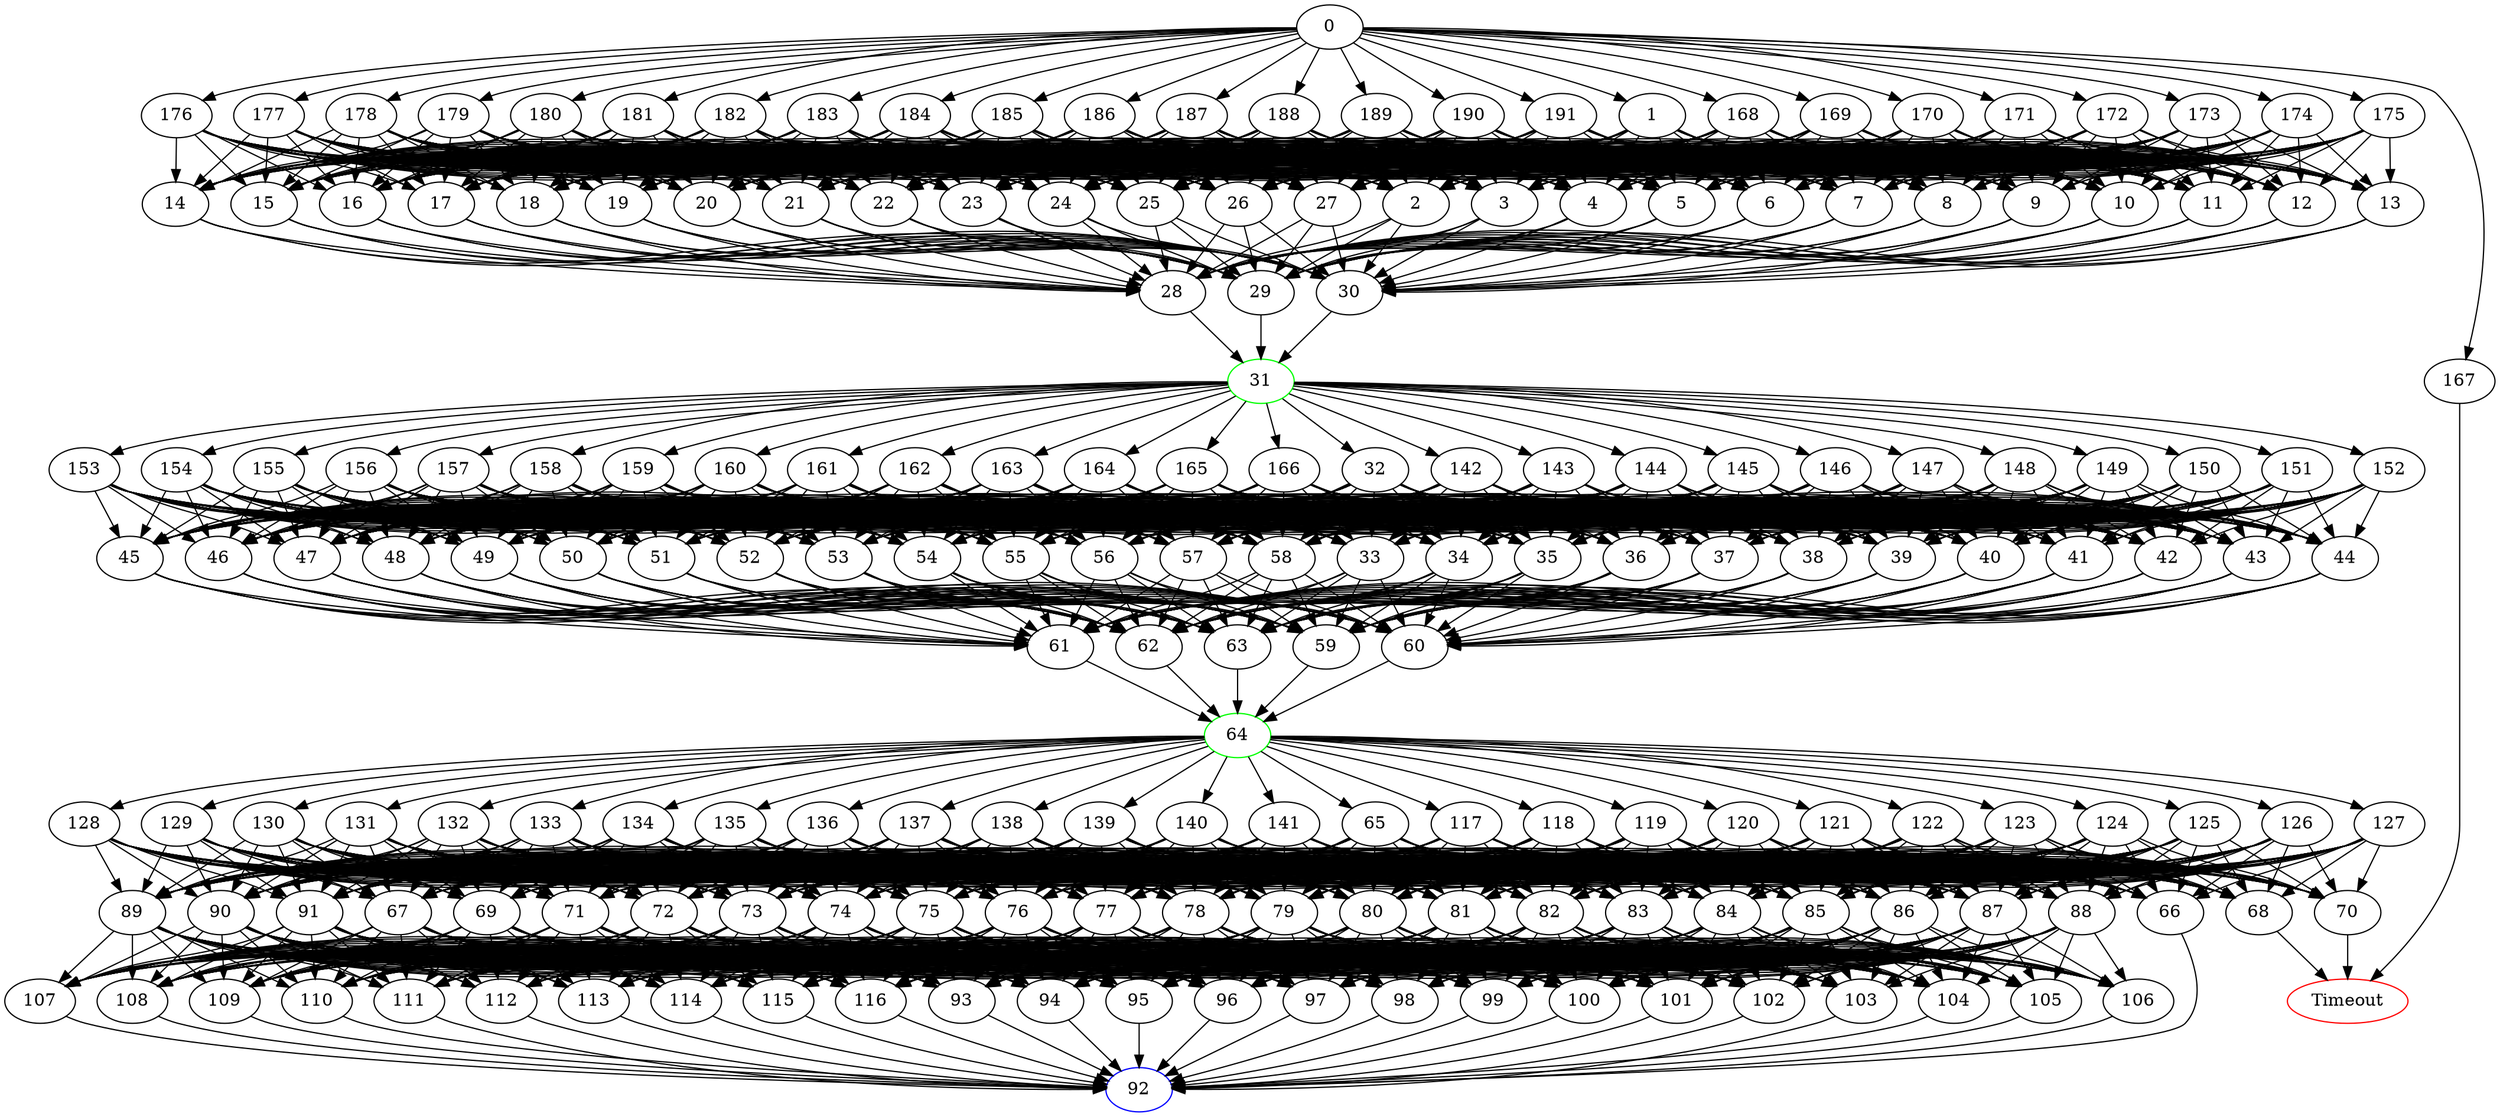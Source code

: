 digraph G {
	0 -> 1;
	0 -> 167;
	0 -> 168;
	0 -> 169;
	0 -> 170;
	0 -> 171;
	0 -> 172;
	0 -> 173;
	0 -> 174;
	0 -> 175;
	0 -> 176;
	0 -> 177;
	0 -> 178;
	0 -> 179;
	0 -> 180;
	0 -> 181;
	0 -> 182;
	0 -> 183;
	0 -> 184;
	0 -> 185;
	0 -> 186;
	0 -> 187;
	0 -> 188;
	0 -> 189;
	0 -> 190;
	0 -> 191;
	1 -> 2;
	1 -> 3;
	1 -> 4;
	1 -> 5;
	1 -> 6;
	1 -> 7;
	1 -> 8;
	1 -> 9;
	1 -> 10;
	1 -> 11;
	1 -> 12;
	1 -> 13;
	1 -> 14;
	1 -> 15;
	1 -> 16;
	1 -> 17;
	1 -> 18;
	1 -> 19;
	1 -> 20;
	1 -> 21;
	1 -> 22;
	1 -> 23;
	1 -> 24;
	1 -> 25;
	1 -> 26;
	1 -> 27;
	2 -> 28;
	2 -> 29;
	2 -> 30;
	3 -> 28;
	3 -> 29;
	3 -> 30;
	4 -> 28;
	4 -> 29;
	4 -> 30;
	5 -> 28;
	5 -> 29;
	5 -> 30;
	6 -> 28;
	6 -> 29;
	6 -> 30;
	7 -> 28;
	7 -> 29;
	7 -> 30;
	8 -> 28;
	8 -> 29;
	8 -> 30;
	9 -> 28;
	9 -> 29;
	9 -> 30;
	10 -> 28;
	10 -> 29;
	10 -> 30;
	11 -> 28;
	11 -> 29;
	11 -> 30;
	12 -> 28;
	12 -> 29;
	12 -> 30;
	13 -> 28;
	13 -> 29;
	13 -> 30;
	14 -> 28;
	14 -> 29;
	14 -> 30;
	15 -> 28;
	15 -> 29;
	15 -> 30;
	16 -> 28;
	16 -> 29;
	16 -> 30;
	17 -> 28;
	17 -> 29;
	17 -> 30;
	18 -> 28;
	18 -> 29;
	18 -> 30;
	19 -> 28;
	19 -> 29;
	19 -> 30;
	20 -> 28;
	20 -> 29;
	20 -> 30;
	21 -> 28;
	21 -> 29;
	21 -> 30;
	22 -> 28;
	22 -> 29;
	22 -> 30;
	23 -> 28;
	23 -> 29;
	23 -> 30;
	24 -> 28;
	24 -> 29;
	24 -> 30;
	25 -> 28;
	25 -> 29;
	25 -> 30;
	26 -> 28;
	26 -> 29;
	26 -> 30;
	27 -> 28;
	27 -> 29;
	27 -> 30;
	28 -> "31";
31 [color=green];
	29 -> "31";
31 [color=green];
	30 -> "31";
31 [color=green];
	31 -> 32;
	31 -> 142;
	31 -> 143;
	31 -> 144;
	31 -> 145;
	31 -> 146;
	31 -> 147;
	31 -> 148;
	31 -> 149;
	31 -> 150;
	31 -> 151;
	31 -> 152;
	31 -> 153;
	31 -> 154;
	31 -> 155;
	31 -> 156;
	31 -> 157;
	31 -> 158;
	31 -> 159;
	31 -> 160;
	31 -> 161;
	31 -> 162;
	31 -> 163;
	31 -> 164;
	31 -> 165;
	31 -> 166;
	32 -> 33;
	32 -> 34;
	32 -> 35;
	32 -> 36;
	32 -> 37;
	32 -> 38;
	32 -> 39;
	32 -> 40;
	32 -> 41;
	32 -> 42;
	32 -> 43;
	32 -> 44;
	32 -> 45;
	32 -> 46;
	32 -> 47;
	32 -> 48;
	32 -> 49;
	32 -> 50;
	32 -> 51;
	32 -> 52;
	32 -> 53;
	32 -> 54;
	32 -> 55;
	32 -> 56;
	32 -> 57;
	32 -> 58;
	33 -> 59;
	33 -> 60;
	33 -> 61;
	33 -> 62;
	33 -> 63;
	34 -> 59;
	34 -> 60;
	34 -> 61;
	34 -> 62;
	34 -> 63;
	35 -> 59;
	35 -> 60;
	35 -> 61;
	35 -> 62;
	35 -> 63;
	36 -> 59;
	36 -> 60;
	36 -> 61;
	36 -> 62;
	36 -> 63;
	37 -> 59;
	37 -> 60;
	37 -> 61;
	37 -> 62;
	37 -> 63;
	38 -> 59;
	38 -> 60;
	38 -> 61;
	38 -> 62;
	38 -> 63;
	39 -> 59;
	39 -> 60;
	39 -> 61;
	39 -> 62;
	39 -> 63;
	40 -> 59;
	40 -> 60;
	40 -> 61;
	40 -> 62;
	40 -> 63;
	41 -> 59;
	41 -> 60;
	41 -> 61;
	41 -> 62;
	41 -> 63;
	42 -> 59;
	42 -> 60;
	42 -> 61;
	42 -> 62;
	42 -> 63;
	43 -> 59;
	43 -> 60;
	43 -> 61;
	43 -> 62;
	43 -> 63;
	44 -> 59;
	44 -> 60;
	44 -> 61;
	44 -> 62;
	44 -> 63;
	45 -> 59;
	45 -> 60;
	45 -> 61;
	45 -> 62;
	45 -> 63;
	46 -> 59;
	46 -> 60;
	46 -> 61;
	46 -> 62;
	46 -> 63;
	47 -> 59;
	47 -> 60;
	47 -> 61;
	47 -> 62;
	47 -> 63;
	48 -> 59;
	48 -> 60;
	48 -> 61;
	48 -> 62;
	48 -> 63;
	49 -> 59;
	49 -> 60;
	49 -> 61;
	49 -> 62;
	49 -> 63;
	50 -> 59;
	50 -> 60;
	50 -> 61;
	50 -> 62;
	50 -> 63;
	51 -> 59;
	51 -> 60;
	51 -> 61;
	51 -> 62;
	51 -> 63;
	52 -> 59;
	52 -> 60;
	52 -> 61;
	52 -> 62;
	52 -> 63;
	53 -> 59;
	53 -> 60;
	53 -> 61;
	53 -> 62;
	53 -> 63;
	54 -> 59;
	54 -> 60;
	54 -> 61;
	54 -> 62;
	54 -> 63;
	55 -> 59;
	55 -> 60;
	55 -> 61;
	55 -> 62;
	55 -> 63;
	56 -> 59;
	56 -> 60;
	56 -> 61;
	56 -> 62;
	56 -> 63;
	57 -> 59;
	57 -> 60;
	57 -> 61;
	57 -> 62;
	57 -> 63;
	58 -> 59;
	58 -> 60;
	58 -> 61;
	58 -> 62;
	58 -> 63;
	59 -> "64";
64 [color=green];
	60 -> "64";
64 [color=green];
	61 -> "64";
64 [color=green];
	62 -> "64";
64 [color=green];
	63 -> "64";
64 [color=green];
	64 -> 65;
	64 -> 117;
	64 -> 118;
	64 -> 119;
	64 -> 120;
	64 -> 121;
	64 -> 122;
	64 -> 123;
	64 -> 124;
	64 -> 125;
	64 -> 126;
	64 -> 127;
	64 -> 128;
	64 -> 129;
	64 -> 130;
	64 -> 131;
	64 -> 132;
	64 -> 133;
	64 -> 134;
	64 -> 135;
	64 -> 136;
	64 -> 137;
	64 -> 138;
	64 -> 139;
	64 -> 140;
	64 -> 141;
	65 -> 66;
	65 -> 67;
	65 -> 68;
	65 -> 69;
	65 -> 70;
	65 -> 71;
	65 -> 72;
	65 -> 73;
	65 -> 74;
	65 -> 75;
	65 -> 76;
	65 -> 77;
	65 -> 78;
	65 -> 79;
	65 -> 80;
	65 -> 81;
	65 -> 82;
	65 -> 83;
	65 -> 84;
	65 -> 85;
	65 -> 86;
	65 -> 87;
	65 -> 88;
	65 -> 89;
	65 -> 90;
	65 -> 91;
	66 -> "92";
92 [color=blue];
	67 -> 93;
	67 -> 94;
	67 -> 95;
	67 -> 96;
	67 -> 97;
	67 -> 98;
	67 -> 99;
	67 -> 100;
	67 -> 101;
	67 -> 102;
	67 -> 103;
	67 -> 104;
	67 -> 105;
	67 -> 106;
	67 -> 107;
	67 -> 108;
	67 -> 109;
	67 -> 110;
	67 -> 111;
	67 -> 112;
	67 -> 113;
	67 -> 114;
	67 -> 115;
	67 -> 116;
	68 -> "Timeout";
Timeout [color=red];
	69 -> 93;
	69 -> 94;
	69 -> 95;
	69 -> 96;
	69 -> 97;
	69 -> 98;
	69 -> 99;
	69 -> 100;
	69 -> 101;
	69 -> 102;
	69 -> 103;
	69 -> 104;
	69 -> 105;
	69 -> 106;
	69 -> 107;
	69 -> 108;
	69 -> 109;
	69 -> 110;
	69 -> 111;
	69 -> 112;
	69 -> 113;
	69 -> 114;
	69 -> 115;
	69 -> 116;
	70 -> "Timeout";
Timeout [color=red];
	71 -> 93;
	71 -> 94;
	71 -> 95;
	71 -> 96;
	71 -> 97;
	71 -> 98;
	71 -> 99;
	71 -> 100;
	71 -> 101;
	71 -> 102;
	71 -> 103;
	71 -> 104;
	71 -> 105;
	71 -> 106;
	71 -> 107;
	71 -> 108;
	71 -> 109;
	71 -> 110;
	71 -> 111;
	71 -> 112;
	71 -> 113;
	71 -> 114;
	71 -> 115;
	71 -> 116;
	72 -> 93;
	72 -> 94;
	72 -> 95;
	72 -> 96;
	72 -> 97;
	72 -> 98;
	72 -> 99;
	72 -> 100;
	72 -> 101;
	72 -> 102;
	72 -> 103;
	72 -> 104;
	72 -> 105;
	72 -> 106;
	72 -> 107;
	72 -> 108;
	72 -> 109;
	72 -> 110;
	72 -> 111;
	72 -> 112;
	72 -> 113;
	72 -> 114;
	72 -> 115;
	72 -> 116;
	73 -> 93;
	73 -> 94;
	73 -> 95;
	73 -> 96;
	73 -> 97;
	73 -> 98;
	73 -> 99;
	73 -> 100;
	73 -> 101;
	73 -> 102;
	73 -> 103;
	73 -> 104;
	73 -> 105;
	73 -> 106;
	73 -> 107;
	73 -> 108;
	73 -> 109;
	73 -> 110;
	73 -> 111;
	73 -> 112;
	73 -> 113;
	73 -> 114;
	73 -> 115;
	73 -> 116;
	74 -> 93;
	74 -> 94;
	74 -> 95;
	74 -> 96;
	74 -> 97;
	74 -> 98;
	74 -> 99;
	74 -> 100;
	74 -> 101;
	74 -> 102;
	74 -> 103;
	74 -> 104;
	74 -> 105;
	74 -> 106;
	74 -> 107;
	74 -> 108;
	74 -> 109;
	74 -> 110;
	74 -> 111;
	74 -> 112;
	74 -> 113;
	74 -> 114;
	74 -> 115;
	74 -> 116;
	75 -> 93;
	75 -> 94;
	75 -> 95;
	75 -> 96;
	75 -> 97;
	75 -> 98;
	75 -> 99;
	75 -> 100;
	75 -> 101;
	75 -> 102;
	75 -> 103;
	75 -> 104;
	75 -> 105;
	75 -> 106;
	75 -> 107;
	75 -> 108;
	75 -> 109;
	75 -> 110;
	75 -> 111;
	75 -> 112;
	75 -> 113;
	75 -> 114;
	75 -> 115;
	75 -> 116;
	76 -> 93;
	76 -> 94;
	76 -> 95;
	76 -> 96;
	76 -> 97;
	76 -> 98;
	76 -> 99;
	76 -> 100;
	76 -> 101;
	76 -> 102;
	76 -> 103;
	76 -> 104;
	76 -> 105;
	76 -> 106;
	76 -> 107;
	76 -> 108;
	76 -> 109;
	76 -> 110;
	76 -> 111;
	76 -> 112;
	76 -> 113;
	76 -> 114;
	76 -> 115;
	76 -> 116;
	77 -> 93;
	77 -> 94;
	77 -> 95;
	77 -> 96;
	77 -> 97;
	77 -> 98;
	77 -> 99;
	77 -> 100;
	77 -> 101;
	77 -> 102;
	77 -> 103;
	77 -> 104;
	77 -> 105;
	77 -> 106;
	77 -> 107;
	77 -> 108;
	77 -> 109;
	77 -> 110;
	77 -> 111;
	77 -> 112;
	77 -> 113;
	77 -> 114;
	77 -> 115;
	77 -> 116;
	78 -> 93;
	78 -> 94;
	78 -> 95;
	78 -> 96;
	78 -> 97;
	78 -> 98;
	78 -> 99;
	78 -> 100;
	78 -> 101;
	78 -> 102;
	78 -> 103;
	78 -> 104;
	78 -> 105;
	78 -> 106;
	78 -> 107;
	78 -> 108;
	78 -> 109;
	78 -> 110;
	78 -> 111;
	78 -> 112;
	78 -> 113;
	78 -> 114;
	78 -> 115;
	78 -> 116;
	79 -> 93;
	79 -> 94;
	79 -> 95;
	79 -> 96;
	79 -> 97;
	79 -> 98;
	79 -> 99;
	79 -> 100;
	79 -> 101;
	79 -> 102;
	79 -> 103;
	79 -> 104;
	79 -> 105;
	79 -> 106;
	79 -> 107;
	79 -> 108;
	79 -> 109;
	79 -> 110;
	79 -> 111;
	79 -> 112;
	79 -> 113;
	79 -> 114;
	79 -> 115;
	79 -> 116;
	80 -> 93;
	80 -> 94;
	80 -> 95;
	80 -> 96;
	80 -> 97;
	80 -> 98;
	80 -> 99;
	80 -> 100;
	80 -> 101;
	80 -> 102;
	80 -> 103;
	80 -> 104;
	80 -> 105;
	80 -> 106;
	80 -> 107;
	80 -> 108;
	80 -> 109;
	80 -> 110;
	80 -> 111;
	80 -> 112;
	80 -> 113;
	80 -> 114;
	80 -> 115;
	80 -> 116;
	81 -> 93;
	81 -> 94;
	81 -> 95;
	81 -> 96;
	81 -> 97;
	81 -> 98;
	81 -> 99;
	81 -> 100;
	81 -> 101;
	81 -> 102;
	81 -> 103;
	81 -> 104;
	81 -> 105;
	81 -> 106;
	81 -> 107;
	81 -> 108;
	81 -> 109;
	81 -> 110;
	81 -> 111;
	81 -> 112;
	81 -> 113;
	81 -> 114;
	81 -> 115;
	81 -> 116;
	82 -> 93;
	82 -> 94;
	82 -> 95;
	82 -> 96;
	82 -> 97;
	82 -> 98;
	82 -> 99;
	82 -> 100;
	82 -> 101;
	82 -> 102;
	82 -> 103;
	82 -> 104;
	82 -> 105;
	82 -> 106;
	82 -> 107;
	82 -> 108;
	82 -> 109;
	82 -> 110;
	82 -> 111;
	82 -> 112;
	82 -> 113;
	82 -> 114;
	82 -> 115;
	82 -> 116;
	83 -> 93;
	83 -> 94;
	83 -> 95;
	83 -> 96;
	83 -> 97;
	83 -> 98;
	83 -> 99;
	83 -> 100;
	83 -> 101;
	83 -> 102;
	83 -> 103;
	83 -> 104;
	83 -> 105;
	83 -> 106;
	83 -> 107;
	83 -> 108;
	83 -> 109;
	83 -> 110;
	83 -> 111;
	83 -> 112;
	83 -> 113;
	83 -> 114;
	83 -> 115;
	83 -> 116;
	84 -> 93;
	84 -> 94;
	84 -> 95;
	84 -> 96;
	84 -> 97;
	84 -> 98;
	84 -> 99;
	84 -> 100;
	84 -> 101;
	84 -> 102;
	84 -> 103;
	84 -> 104;
	84 -> 105;
	84 -> 106;
	84 -> 107;
	84 -> 108;
	84 -> 109;
	84 -> 110;
	84 -> 111;
	84 -> 112;
	84 -> 113;
	84 -> 114;
	84 -> 115;
	84 -> 116;
	85 -> 93;
	85 -> 94;
	85 -> 95;
	85 -> 96;
	85 -> 97;
	85 -> 98;
	85 -> 99;
	85 -> 100;
	85 -> 101;
	85 -> 102;
	85 -> 103;
	85 -> 104;
	85 -> 105;
	85 -> 106;
	85 -> 107;
	85 -> 108;
	85 -> 109;
	85 -> 110;
	85 -> 111;
	85 -> 112;
	85 -> 113;
	85 -> 114;
	85 -> 115;
	85 -> 116;
	86 -> 93;
	86 -> 94;
	86 -> 95;
	86 -> 96;
	86 -> 97;
	86 -> 98;
	86 -> 99;
	86 -> 100;
	86 -> 101;
	86 -> 102;
	86 -> 103;
	86 -> 104;
	86 -> 105;
	86 -> 106;
	86 -> 107;
	86 -> 108;
	86 -> 109;
	86 -> 110;
	86 -> 111;
	86 -> 112;
	86 -> 113;
	86 -> 114;
	86 -> 115;
	86 -> 116;
	87 -> 93;
	87 -> 94;
	87 -> 95;
	87 -> 96;
	87 -> 97;
	87 -> 98;
	87 -> 99;
	87 -> 100;
	87 -> 101;
	87 -> 102;
	87 -> 103;
	87 -> 104;
	87 -> 105;
	87 -> 106;
	87 -> 107;
	87 -> 108;
	87 -> 109;
	87 -> 110;
	87 -> 111;
	87 -> 112;
	87 -> 113;
	87 -> 114;
	87 -> 115;
	87 -> 116;
	88 -> 93;
	88 -> 94;
	88 -> 95;
	88 -> 96;
	88 -> 97;
	88 -> 98;
	88 -> 99;
	88 -> 100;
	88 -> 101;
	88 -> 102;
	88 -> 103;
	88 -> 104;
	88 -> 105;
	88 -> 106;
	88 -> 107;
	88 -> 108;
	88 -> 109;
	88 -> 110;
	88 -> 111;
	88 -> 112;
	88 -> 113;
	88 -> 114;
	88 -> 115;
	88 -> 116;
	89 -> 93;
	89 -> 94;
	89 -> 95;
	89 -> 96;
	89 -> 97;
	89 -> 98;
	89 -> 99;
	89 -> 100;
	89 -> 101;
	89 -> 102;
	89 -> 103;
	89 -> 104;
	89 -> 105;
	89 -> 106;
	89 -> 107;
	89 -> 108;
	89 -> 109;
	89 -> 110;
	89 -> 111;
	89 -> 112;
	89 -> 113;
	89 -> 114;
	89 -> 115;
	89 -> 116;
	90 -> 93;
	90 -> 94;
	90 -> 95;
	90 -> 96;
	90 -> 97;
	90 -> 98;
	90 -> 99;
	90 -> 100;
	90 -> 101;
	90 -> 102;
	90 -> 103;
	90 -> 104;
	90 -> 105;
	90 -> 106;
	90 -> 107;
	90 -> 108;
	90 -> 109;
	90 -> 110;
	90 -> 111;
	90 -> 112;
	90 -> 113;
	90 -> 114;
	90 -> 115;
	90 -> 116;
	91 -> 93;
	91 -> 94;
	91 -> 95;
	91 -> 96;
	91 -> 97;
	91 -> 98;
	91 -> 99;
	91 -> 100;
	91 -> 101;
	91 -> 102;
	91 -> 103;
	91 -> 104;
	91 -> 105;
	91 -> 106;
	91 -> 107;
	91 -> 108;
	91 -> 109;
	91 -> 110;
	91 -> 111;
	91 -> 112;
	91 -> 113;
	91 -> 114;
	91 -> 115;
	91 -> 116;
	93 -> "92";
92 [color=blue];
	94 -> "92";
92 [color=blue];
	95 -> "92";
92 [color=blue];
	96 -> "92";
92 [color=blue];
	97 -> "92";
92 [color=blue];
	98 -> "92";
92 [color=blue];
	99 -> "92";
92 [color=blue];
	100 -> "92";
92 [color=blue];
	101 -> "92";
92 [color=blue];
	102 -> "92";
92 [color=blue];
	103 -> "92";
92 [color=blue];
	104 -> "92";
92 [color=blue];
	105 -> "92";
92 [color=blue];
	106 -> "92";
92 [color=blue];
	107 -> "92";
92 [color=blue];
	108 -> "92";
92 [color=blue];
	109 -> "92";
92 [color=blue];
	110 -> "92";
92 [color=blue];
	111 -> "92";
92 [color=blue];
	112 -> "92";
92 [color=blue];
	113 -> "92";
92 [color=blue];
	114 -> "92";
92 [color=blue];
	115 -> "92";
92 [color=blue];
	116 -> "92";
92 [color=blue];
	117 -> 66;
	117 -> 67;
	117 -> 68;
	117 -> 69;
	117 -> 70;
	117 -> 71;
	117 -> 72;
	117 -> 73;
	117 -> 74;
	117 -> 75;
	117 -> 76;
	117 -> 77;
	117 -> 78;
	117 -> 79;
	117 -> 80;
	117 -> 81;
	117 -> 82;
	117 -> 83;
	117 -> 84;
	117 -> 85;
	117 -> 86;
	117 -> 87;
	117 -> 88;
	117 -> 89;
	117 -> 90;
	117 -> 91;
	118 -> 66;
	118 -> 67;
	118 -> 68;
	118 -> 69;
	118 -> 70;
	118 -> 71;
	118 -> 72;
	118 -> 73;
	118 -> 74;
	118 -> 75;
	118 -> 76;
	118 -> 77;
	118 -> 78;
	118 -> 79;
	118 -> 80;
	118 -> 81;
	118 -> 82;
	118 -> 83;
	118 -> 84;
	118 -> 85;
	118 -> 86;
	118 -> 87;
	118 -> 88;
	118 -> 89;
	118 -> 90;
	118 -> 91;
	119 -> 66;
	119 -> 67;
	119 -> 68;
	119 -> 69;
	119 -> 70;
	119 -> 71;
	119 -> 72;
	119 -> 73;
	119 -> 74;
	119 -> 75;
	119 -> 76;
	119 -> 77;
	119 -> 78;
	119 -> 79;
	119 -> 80;
	119 -> 81;
	119 -> 82;
	119 -> 83;
	119 -> 84;
	119 -> 85;
	119 -> 86;
	119 -> 87;
	119 -> 88;
	119 -> 89;
	119 -> 90;
	119 -> 91;
	120 -> 66;
	120 -> 67;
	120 -> 68;
	120 -> 69;
	120 -> 70;
	120 -> 71;
	120 -> 72;
	120 -> 73;
	120 -> 74;
	120 -> 75;
	120 -> 76;
	120 -> 77;
	120 -> 78;
	120 -> 79;
	120 -> 80;
	120 -> 81;
	120 -> 82;
	120 -> 83;
	120 -> 84;
	120 -> 85;
	120 -> 86;
	120 -> 87;
	120 -> 88;
	120 -> 89;
	120 -> 90;
	120 -> 91;
	121 -> 66;
	121 -> 67;
	121 -> 68;
	121 -> 69;
	121 -> 70;
	121 -> 71;
	121 -> 72;
	121 -> 73;
	121 -> 74;
	121 -> 75;
	121 -> 76;
	121 -> 77;
	121 -> 78;
	121 -> 79;
	121 -> 80;
	121 -> 81;
	121 -> 82;
	121 -> 83;
	121 -> 84;
	121 -> 85;
	121 -> 86;
	121 -> 87;
	121 -> 88;
	121 -> 89;
	121 -> 90;
	121 -> 91;
	122 -> 66;
	122 -> 67;
	122 -> 68;
	122 -> 69;
	122 -> 70;
	122 -> 71;
	122 -> 72;
	122 -> 73;
	122 -> 74;
	122 -> 75;
	122 -> 76;
	122 -> 77;
	122 -> 78;
	122 -> 79;
	122 -> 80;
	122 -> 81;
	122 -> 82;
	122 -> 83;
	122 -> 84;
	122 -> 85;
	122 -> 86;
	122 -> 87;
	122 -> 88;
	122 -> 89;
	122 -> 90;
	122 -> 91;
	123 -> 66;
	123 -> 67;
	123 -> 68;
	123 -> 69;
	123 -> 70;
	123 -> 71;
	123 -> 72;
	123 -> 73;
	123 -> 74;
	123 -> 75;
	123 -> 76;
	123 -> 77;
	123 -> 78;
	123 -> 79;
	123 -> 80;
	123 -> 81;
	123 -> 82;
	123 -> 83;
	123 -> 84;
	123 -> 85;
	123 -> 86;
	123 -> 87;
	123 -> 88;
	123 -> 89;
	123 -> 90;
	123 -> 91;
	124 -> 66;
	124 -> 67;
	124 -> 68;
	124 -> 69;
	124 -> 70;
	124 -> 71;
	124 -> 72;
	124 -> 73;
	124 -> 74;
	124 -> 75;
	124 -> 76;
	124 -> 77;
	124 -> 78;
	124 -> 79;
	124 -> 80;
	124 -> 81;
	124 -> 82;
	124 -> 83;
	124 -> 84;
	124 -> 85;
	124 -> 86;
	124 -> 87;
	124 -> 88;
	124 -> 89;
	124 -> 90;
	124 -> 91;
	125 -> 66;
	125 -> 67;
	125 -> 68;
	125 -> 69;
	125 -> 70;
	125 -> 71;
	125 -> 72;
	125 -> 73;
	125 -> 74;
	125 -> 75;
	125 -> 76;
	125 -> 77;
	125 -> 78;
	125 -> 79;
	125 -> 80;
	125 -> 81;
	125 -> 82;
	125 -> 83;
	125 -> 84;
	125 -> 85;
	125 -> 86;
	125 -> 87;
	125 -> 88;
	125 -> 89;
	125 -> 90;
	125 -> 91;
	126 -> 66;
	126 -> 67;
	126 -> 68;
	126 -> 69;
	126 -> 70;
	126 -> 71;
	126 -> 72;
	126 -> 73;
	126 -> 74;
	126 -> 75;
	126 -> 76;
	126 -> 77;
	126 -> 78;
	126 -> 79;
	126 -> 80;
	126 -> 81;
	126 -> 82;
	126 -> 83;
	126 -> 84;
	126 -> 85;
	126 -> 86;
	126 -> 87;
	126 -> 88;
	126 -> 89;
	126 -> 90;
	126 -> 91;
	127 -> 66;
	127 -> 67;
	127 -> 68;
	127 -> 69;
	127 -> 70;
	127 -> 71;
	127 -> 72;
	127 -> 73;
	127 -> 74;
	127 -> 75;
	127 -> 76;
	127 -> 77;
	127 -> 78;
	127 -> 79;
	127 -> 80;
	127 -> 81;
	127 -> 82;
	127 -> 83;
	127 -> 84;
	127 -> 85;
	127 -> 86;
	127 -> 87;
	127 -> 88;
	127 -> 89;
	127 -> 90;
	127 -> 91;
	128 -> 66;
	128 -> 67;
	128 -> 68;
	128 -> 69;
	128 -> 70;
	128 -> 71;
	128 -> 72;
	128 -> 73;
	128 -> 74;
	128 -> 75;
	128 -> 76;
	128 -> 77;
	128 -> 78;
	128 -> 79;
	128 -> 80;
	128 -> 81;
	128 -> 82;
	128 -> 83;
	128 -> 84;
	128 -> 85;
	128 -> 86;
	128 -> 87;
	128 -> 88;
	128 -> 89;
	128 -> 90;
	128 -> 91;
	129 -> 66;
	129 -> 67;
	129 -> 68;
	129 -> 69;
	129 -> 70;
	129 -> 71;
	129 -> 72;
	129 -> 73;
	129 -> 74;
	129 -> 75;
	129 -> 76;
	129 -> 77;
	129 -> 78;
	129 -> 79;
	129 -> 80;
	129 -> 81;
	129 -> 82;
	129 -> 83;
	129 -> 84;
	129 -> 85;
	129 -> 86;
	129 -> 87;
	129 -> 88;
	129 -> 89;
	129 -> 90;
	129 -> 91;
	130 -> 66;
	130 -> 67;
	130 -> 68;
	130 -> 69;
	130 -> 70;
	130 -> 71;
	130 -> 72;
	130 -> 73;
	130 -> 74;
	130 -> 75;
	130 -> 76;
	130 -> 77;
	130 -> 78;
	130 -> 79;
	130 -> 80;
	130 -> 81;
	130 -> 82;
	130 -> 83;
	130 -> 84;
	130 -> 85;
	130 -> 86;
	130 -> 87;
	130 -> 88;
	130 -> 89;
	130 -> 90;
	130 -> 91;
	131 -> 66;
	131 -> 67;
	131 -> 68;
	131 -> 69;
	131 -> 70;
	131 -> 71;
	131 -> 72;
	131 -> 73;
	131 -> 74;
	131 -> 75;
	131 -> 76;
	131 -> 77;
	131 -> 78;
	131 -> 79;
	131 -> 80;
	131 -> 81;
	131 -> 82;
	131 -> 83;
	131 -> 84;
	131 -> 85;
	131 -> 86;
	131 -> 87;
	131 -> 88;
	131 -> 89;
	131 -> 90;
	131 -> 91;
	132 -> 66;
	132 -> 67;
	132 -> 68;
	132 -> 69;
	132 -> 70;
	132 -> 71;
	132 -> 72;
	132 -> 73;
	132 -> 74;
	132 -> 75;
	132 -> 76;
	132 -> 77;
	132 -> 78;
	132 -> 79;
	132 -> 80;
	132 -> 81;
	132 -> 82;
	132 -> 83;
	132 -> 84;
	132 -> 85;
	132 -> 86;
	132 -> 87;
	132 -> 88;
	132 -> 89;
	132 -> 90;
	132 -> 91;
	133 -> 66;
	133 -> 67;
	133 -> 68;
	133 -> 69;
	133 -> 70;
	133 -> 71;
	133 -> 72;
	133 -> 73;
	133 -> 74;
	133 -> 75;
	133 -> 76;
	133 -> 77;
	133 -> 78;
	133 -> 79;
	133 -> 80;
	133 -> 81;
	133 -> 82;
	133 -> 83;
	133 -> 84;
	133 -> 85;
	133 -> 86;
	133 -> 87;
	133 -> 88;
	133 -> 89;
	133 -> 90;
	133 -> 91;
	134 -> 66;
	134 -> 67;
	134 -> 68;
	134 -> 69;
	134 -> 70;
	134 -> 71;
	134 -> 72;
	134 -> 73;
	134 -> 74;
	134 -> 75;
	134 -> 76;
	134 -> 77;
	134 -> 78;
	134 -> 79;
	134 -> 80;
	134 -> 81;
	134 -> 82;
	134 -> 83;
	134 -> 84;
	134 -> 85;
	134 -> 86;
	134 -> 87;
	134 -> 88;
	134 -> 89;
	134 -> 90;
	134 -> 91;
	135 -> 66;
	135 -> 67;
	135 -> 68;
	135 -> 69;
	135 -> 70;
	135 -> 71;
	135 -> 72;
	135 -> 73;
	135 -> 74;
	135 -> 75;
	135 -> 76;
	135 -> 77;
	135 -> 78;
	135 -> 79;
	135 -> 80;
	135 -> 81;
	135 -> 82;
	135 -> 83;
	135 -> 84;
	135 -> 85;
	135 -> 86;
	135 -> 87;
	135 -> 88;
	135 -> 89;
	135 -> 90;
	135 -> 91;
	136 -> 66;
	136 -> 67;
	136 -> 68;
	136 -> 69;
	136 -> 70;
	136 -> 71;
	136 -> 72;
	136 -> 73;
	136 -> 74;
	136 -> 75;
	136 -> 76;
	136 -> 77;
	136 -> 78;
	136 -> 79;
	136 -> 80;
	136 -> 81;
	136 -> 82;
	136 -> 83;
	136 -> 84;
	136 -> 85;
	136 -> 86;
	136 -> 87;
	136 -> 88;
	136 -> 89;
	136 -> 90;
	136 -> 91;
	137 -> 66;
	137 -> 67;
	137 -> 68;
	137 -> 69;
	137 -> 70;
	137 -> 71;
	137 -> 72;
	137 -> 73;
	137 -> 74;
	137 -> 75;
	137 -> 76;
	137 -> 77;
	137 -> 78;
	137 -> 79;
	137 -> 80;
	137 -> 81;
	137 -> 82;
	137 -> 83;
	137 -> 84;
	137 -> 85;
	137 -> 86;
	137 -> 87;
	137 -> 88;
	137 -> 89;
	137 -> 90;
	137 -> 91;
	138 -> 66;
	138 -> 67;
	138 -> 68;
	138 -> 69;
	138 -> 70;
	138 -> 71;
	138 -> 72;
	138 -> 73;
	138 -> 74;
	138 -> 75;
	138 -> 76;
	138 -> 77;
	138 -> 78;
	138 -> 79;
	138 -> 80;
	138 -> 81;
	138 -> 82;
	138 -> 83;
	138 -> 84;
	138 -> 85;
	138 -> 86;
	138 -> 87;
	138 -> 88;
	138 -> 89;
	138 -> 90;
	138 -> 91;
	139 -> 66;
	139 -> 67;
	139 -> 68;
	139 -> 69;
	139 -> 70;
	139 -> 71;
	139 -> 72;
	139 -> 73;
	139 -> 74;
	139 -> 75;
	139 -> 76;
	139 -> 77;
	139 -> 78;
	139 -> 79;
	139 -> 80;
	139 -> 81;
	139 -> 82;
	139 -> 83;
	139 -> 84;
	139 -> 85;
	139 -> 86;
	139 -> 87;
	139 -> 88;
	139 -> 89;
	139 -> 90;
	139 -> 91;
	140 -> 66;
	140 -> 67;
	140 -> 68;
	140 -> 69;
	140 -> 70;
	140 -> 71;
	140 -> 72;
	140 -> 73;
	140 -> 74;
	140 -> 75;
	140 -> 76;
	140 -> 77;
	140 -> 78;
	140 -> 79;
	140 -> 80;
	140 -> 81;
	140 -> 82;
	140 -> 83;
	140 -> 84;
	140 -> 85;
	140 -> 86;
	140 -> 87;
	140 -> 88;
	140 -> 89;
	140 -> 90;
	140 -> 91;
	141 -> 66;
	141 -> 67;
	141 -> 68;
	141 -> 69;
	141 -> 70;
	141 -> 71;
	141 -> 72;
	141 -> 73;
	141 -> 74;
	141 -> 75;
	141 -> 76;
	141 -> 77;
	141 -> 78;
	141 -> 79;
	141 -> 80;
	141 -> 81;
	141 -> 82;
	141 -> 83;
	141 -> 84;
	141 -> 85;
	141 -> 86;
	141 -> 87;
	141 -> 88;
	141 -> 89;
	141 -> 90;
	141 -> 91;
	142 -> 33;
	142 -> 34;
	142 -> 35;
	142 -> 36;
	142 -> 37;
	142 -> 38;
	142 -> 39;
	142 -> 40;
	142 -> 41;
	142 -> 42;
	142 -> 43;
	142 -> 44;
	142 -> 45;
	142 -> 46;
	142 -> 47;
	142 -> 48;
	142 -> 49;
	142 -> 50;
	142 -> 51;
	142 -> 52;
	142 -> 53;
	142 -> 54;
	142 -> 55;
	142 -> 56;
	142 -> 57;
	142 -> 58;
	143 -> 33;
	143 -> 34;
	143 -> 35;
	143 -> 36;
	143 -> 37;
	143 -> 38;
	143 -> 39;
	143 -> 40;
	143 -> 41;
	143 -> 42;
	143 -> 43;
	143 -> 44;
	143 -> 45;
	143 -> 46;
	143 -> 47;
	143 -> 48;
	143 -> 49;
	143 -> 50;
	143 -> 51;
	143 -> 52;
	143 -> 53;
	143 -> 54;
	143 -> 55;
	143 -> 56;
	143 -> 57;
	143 -> 58;
	144 -> 33;
	144 -> 34;
	144 -> 35;
	144 -> 36;
	144 -> 37;
	144 -> 38;
	144 -> 39;
	144 -> 40;
	144 -> 41;
	144 -> 42;
	144 -> 43;
	144 -> 44;
	144 -> 45;
	144 -> 46;
	144 -> 47;
	144 -> 48;
	144 -> 49;
	144 -> 50;
	144 -> 51;
	144 -> 52;
	144 -> 53;
	144 -> 54;
	144 -> 55;
	144 -> 56;
	144 -> 57;
	144 -> 58;
	145 -> 33;
	145 -> 34;
	145 -> 35;
	145 -> 36;
	145 -> 37;
	145 -> 38;
	145 -> 39;
	145 -> 40;
	145 -> 41;
	145 -> 42;
	145 -> 43;
	145 -> 44;
	145 -> 45;
	145 -> 46;
	145 -> 47;
	145 -> 48;
	145 -> 49;
	145 -> 50;
	145 -> 51;
	145 -> 52;
	145 -> 53;
	145 -> 54;
	145 -> 55;
	145 -> 56;
	145 -> 57;
	145 -> 58;
	146 -> 33;
	146 -> 34;
	146 -> 35;
	146 -> 36;
	146 -> 37;
	146 -> 38;
	146 -> 39;
	146 -> 40;
	146 -> 41;
	146 -> 42;
	146 -> 43;
	146 -> 44;
	146 -> 45;
	146 -> 46;
	146 -> 47;
	146 -> 48;
	146 -> 49;
	146 -> 50;
	146 -> 51;
	146 -> 52;
	146 -> 53;
	146 -> 54;
	146 -> 55;
	146 -> 56;
	146 -> 57;
	146 -> 58;
	147 -> 33;
	147 -> 34;
	147 -> 35;
	147 -> 36;
	147 -> 37;
	147 -> 38;
	147 -> 39;
	147 -> 40;
	147 -> 41;
	147 -> 42;
	147 -> 43;
	147 -> 44;
	147 -> 45;
	147 -> 46;
	147 -> 47;
	147 -> 48;
	147 -> 49;
	147 -> 50;
	147 -> 51;
	147 -> 52;
	147 -> 53;
	147 -> 54;
	147 -> 55;
	147 -> 56;
	147 -> 57;
	147 -> 58;
	148 -> 33;
	148 -> 34;
	148 -> 35;
	148 -> 36;
	148 -> 37;
	148 -> 38;
	148 -> 39;
	148 -> 40;
	148 -> 41;
	148 -> 42;
	148 -> 43;
	148 -> 44;
	148 -> 45;
	148 -> 46;
	148 -> 47;
	148 -> 48;
	148 -> 49;
	148 -> 50;
	148 -> 51;
	148 -> 52;
	148 -> 53;
	148 -> 54;
	148 -> 55;
	148 -> 56;
	148 -> 57;
	148 -> 58;
	149 -> 33;
	149 -> 34;
	149 -> 35;
	149 -> 36;
	149 -> 37;
	149 -> 38;
	149 -> 39;
	149 -> 40;
	149 -> 41;
	149 -> 42;
	149 -> 43;
	149 -> 44;
	149 -> 45;
	149 -> 46;
	149 -> 47;
	149 -> 48;
	149 -> 49;
	149 -> 50;
	149 -> 51;
	149 -> 52;
	149 -> 53;
	149 -> 54;
	149 -> 55;
	149 -> 56;
	149 -> 57;
	149 -> 58;
	150 -> 33;
	150 -> 34;
	150 -> 35;
	150 -> 36;
	150 -> 37;
	150 -> 38;
	150 -> 39;
	150 -> 40;
	150 -> 41;
	150 -> 42;
	150 -> 43;
	150 -> 44;
	150 -> 45;
	150 -> 46;
	150 -> 47;
	150 -> 48;
	150 -> 49;
	150 -> 50;
	150 -> 51;
	150 -> 52;
	150 -> 53;
	150 -> 54;
	150 -> 55;
	150 -> 56;
	150 -> 57;
	150 -> 58;
	151 -> 33;
	151 -> 34;
	151 -> 35;
	151 -> 36;
	151 -> 37;
	151 -> 38;
	151 -> 39;
	151 -> 40;
	151 -> 41;
	151 -> 42;
	151 -> 43;
	151 -> 44;
	151 -> 45;
	151 -> 46;
	151 -> 47;
	151 -> 48;
	151 -> 49;
	151 -> 50;
	151 -> 51;
	151 -> 52;
	151 -> 53;
	151 -> 54;
	151 -> 55;
	151 -> 56;
	151 -> 57;
	151 -> 58;
	152 -> 33;
	152 -> 34;
	152 -> 35;
	152 -> 36;
	152 -> 37;
	152 -> 38;
	152 -> 39;
	152 -> 40;
	152 -> 41;
	152 -> 42;
	152 -> 43;
	152 -> 44;
	152 -> 45;
	152 -> 46;
	152 -> 47;
	152 -> 48;
	152 -> 49;
	152 -> 50;
	152 -> 51;
	152 -> 52;
	152 -> 53;
	152 -> 54;
	152 -> 55;
	152 -> 56;
	152 -> 57;
	152 -> 58;
	153 -> 33;
	153 -> 34;
	153 -> 35;
	153 -> 36;
	153 -> 37;
	153 -> 38;
	153 -> 39;
	153 -> 40;
	153 -> 41;
	153 -> 42;
	153 -> 43;
	153 -> 44;
	153 -> 45;
	153 -> 46;
	153 -> 47;
	153 -> 48;
	153 -> 49;
	153 -> 50;
	153 -> 51;
	153 -> 52;
	153 -> 53;
	153 -> 54;
	153 -> 55;
	153 -> 56;
	153 -> 57;
	153 -> 58;
	154 -> 33;
	154 -> 34;
	154 -> 35;
	154 -> 36;
	154 -> 37;
	154 -> 38;
	154 -> 39;
	154 -> 40;
	154 -> 41;
	154 -> 42;
	154 -> 43;
	154 -> 44;
	154 -> 45;
	154 -> 46;
	154 -> 47;
	154 -> 48;
	154 -> 49;
	154 -> 50;
	154 -> 51;
	154 -> 52;
	154 -> 53;
	154 -> 54;
	154 -> 55;
	154 -> 56;
	154 -> 57;
	154 -> 58;
	155 -> 33;
	155 -> 34;
	155 -> 35;
	155 -> 36;
	155 -> 37;
	155 -> 38;
	155 -> 39;
	155 -> 40;
	155 -> 41;
	155 -> 42;
	155 -> 43;
	155 -> 44;
	155 -> 45;
	155 -> 46;
	155 -> 47;
	155 -> 48;
	155 -> 49;
	155 -> 50;
	155 -> 51;
	155 -> 52;
	155 -> 53;
	155 -> 54;
	155 -> 55;
	155 -> 56;
	155 -> 57;
	155 -> 58;
	156 -> 33;
	156 -> 34;
	156 -> 35;
	156 -> 36;
	156 -> 37;
	156 -> 38;
	156 -> 39;
	156 -> 40;
	156 -> 41;
	156 -> 42;
	156 -> 43;
	156 -> 44;
	156 -> 45;
	156 -> 46;
	156 -> 47;
	156 -> 48;
	156 -> 49;
	156 -> 50;
	156 -> 51;
	156 -> 52;
	156 -> 53;
	156 -> 54;
	156 -> 55;
	156 -> 56;
	156 -> 57;
	156 -> 58;
	157 -> 33;
	157 -> 34;
	157 -> 35;
	157 -> 36;
	157 -> 37;
	157 -> 38;
	157 -> 39;
	157 -> 40;
	157 -> 41;
	157 -> 42;
	157 -> 43;
	157 -> 44;
	157 -> 45;
	157 -> 46;
	157 -> 47;
	157 -> 48;
	157 -> 49;
	157 -> 50;
	157 -> 51;
	157 -> 52;
	157 -> 53;
	157 -> 54;
	157 -> 55;
	157 -> 56;
	157 -> 57;
	157 -> 58;
	158 -> 33;
	158 -> 34;
	158 -> 35;
	158 -> 36;
	158 -> 37;
	158 -> 38;
	158 -> 39;
	158 -> 40;
	158 -> 41;
	158 -> 42;
	158 -> 43;
	158 -> 44;
	158 -> 45;
	158 -> 46;
	158 -> 47;
	158 -> 48;
	158 -> 49;
	158 -> 50;
	158 -> 51;
	158 -> 52;
	158 -> 53;
	158 -> 54;
	158 -> 55;
	158 -> 56;
	158 -> 57;
	158 -> 58;
	159 -> 33;
	159 -> 34;
	159 -> 35;
	159 -> 36;
	159 -> 37;
	159 -> 38;
	159 -> 39;
	159 -> 40;
	159 -> 41;
	159 -> 42;
	159 -> 43;
	159 -> 44;
	159 -> 45;
	159 -> 46;
	159 -> 47;
	159 -> 48;
	159 -> 49;
	159 -> 50;
	159 -> 51;
	159 -> 52;
	159 -> 53;
	159 -> 54;
	159 -> 55;
	159 -> 56;
	159 -> 57;
	159 -> 58;
	160 -> 33;
	160 -> 34;
	160 -> 35;
	160 -> 36;
	160 -> 37;
	160 -> 38;
	160 -> 39;
	160 -> 40;
	160 -> 41;
	160 -> 42;
	160 -> 43;
	160 -> 44;
	160 -> 45;
	160 -> 46;
	160 -> 47;
	160 -> 48;
	160 -> 49;
	160 -> 50;
	160 -> 51;
	160 -> 52;
	160 -> 53;
	160 -> 54;
	160 -> 55;
	160 -> 56;
	160 -> 57;
	160 -> 58;
	161 -> 33;
	161 -> 34;
	161 -> 35;
	161 -> 36;
	161 -> 37;
	161 -> 38;
	161 -> 39;
	161 -> 40;
	161 -> 41;
	161 -> 42;
	161 -> 43;
	161 -> 44;
	161 -> 45;
	161 -> 46;
	161 -> 47;
	161 -> 48;
	161 -> 49;
	161 -> 50;
	161 -> 51;
	161 -> 52;
	161 -> 53;
	161 -> 54;
	161 -> 55;
	161 -> 56;
	161 -> 57;
	161 -> 58;
	162 -> 33;
	162 -> 34;
	162 -> 35;
	162 -> 36;
	162 -> 37;
	162 -> 38;
	162 -> 39;
	162 -> 40;
	162 -> 41;
	162 -> 42;
	162 -> 43;
	162 -> 44;
	162 -> 45;
	162 -> 46;
	162 -> 47;
	162 -> 48;
	162 -> 49;
	162 -> 50;
	162 -> 51;
	162 -> 52;
	162 -> 53;
	162 -> 54;
	162 -> 55;
	162 -> 56;
	162 -> 57;
	162 -> 58;
	163 -> 33;
	163 -> 34;
	163 -> 35;
	163 -> 36;
	163 -> 37;
	163 -> 38;
	163 -> 39;
	163 -> 40;
	163 -> 41;
	163 -> 42;
	163 -> 43;
	163 -> 44;
	163 -> 45;
	163 -> 46;
	163 -> 47;
	163 -> 48;
	163 -> 49;
	163 -> 50;
	163 -> 51;
	163 -> 52;
	163 -> 53;
	163 -> 54;
	163 -> 55;
	163 -> 56;
	163 -> 57;
	163 -> 58;
	164 -> 33;
	164 -> 34;
	164 -> 35;
	164 -> 36;
	164 -> 37;
	164 -> 38;
	164 -> 39;
	164 -> 40;
	164 -> 41;
	164 -> 42;
	164 -> 43;
	164 -> 44;
	164 -> 45;
	164 -> 46;
	164 -> 47;
	164 -> 48;
	164 -> 49;
	164 -> 50;
	164 -> 51;
	164 -> 52;
	164 -> 53;
	164 -> 54;
	164 -> 55;
	164 -> 56;
	164 -> 57;
	164 -> 58;
	165 -> 33;
	165 -> 34;
	165 -> 35;
	165 -> 36;
	165 -> 37;
	165 -> 38;
	165 -> 39;
	165 -> 40;
	165 -> 41;
	165 -> 42;
	165 -> 43;
	165 -> 44;
	165 -> 45;
	165 -> 46;
	165 -> 47;
	165 -> 48;
	165 -> 49;
	165 -> 50;
	165 -> 51;
	165 -> 52;
	165 -> 53;
	165 -> 54;
	165 -> 55;
	165 -> 56;
	165 -> 57;
	165 -> 58;
	166 -> 33;
	166 -> 34;
	166 -> 35;
	166 -> 36;
	166 -> 37;
	166 -> 38;
	166 -> 39;
	166 -> 40;
	166 -> 41;
	166 -> 42;
	166 -> 43;
	166 -> 44;
	166 -> 45;
	166 -> 46;
	166 -> 47;
	166 -> 48;
	166 -> 49;
	166 -> 50;
	166 -> 51;
	166 -> 52;
	166 -> 53;
	166 -> 54;
	166 -> 55;
	166 -> 56;
	166 -> 57;
	166 -> 58;
	167 -> "Timeout";
Timeout [color=red];
	168 -> 2;
	168 -> 3;
	168 -> 4;
	168 -> 5;
	168 -> 6;
	168 -> 7;
	168 -> 8;
	168 -> 9;
	168 -> 10;
	168 -> 11;
	168 -> 12;
	168 -> 13;
	168 -> 14;
	168 -> 15;
	168 -> 16;
	168 -> 17;
	168 -> 18;
	168 -> 19;
	168 -> 20;
	168 -> 21;
	168 -> 22;
	168 -> 23;
	168 -> 24;
	168 -> 25;
	168 -> 26;
	168 -> 27;
	169 -> 2;
	169 -> 3;
	169 -> 4;
	169 -> 5;
	169 -> 6;
	169 -> 7;
	169 -> 8;
	169 -> 9;
	169 -> 10;
	169 -> 11;
	169 -> 12;
	169 -> 13;
	169 -> 14;
	169 -> 15;
	169 -> 16;
	169 -> 17;
	169 -> 18;
	169 -> 19;
	169 -> 20;
	169 -> 21;
	169 -> 22;
	169 -> 23;
	169 -> 24;
	169 -> 25;
	169 -> 26;
	169 -> 27;
	170 -> 2;
	170 -> 3;
	170 -> 4;
	170 -> 5;
	170 -> 6;
	170 -> 7;
	170 -> 8;
	170 -> 9;
	170 -> 10;
	170 -> 11;
	170 -> 12;
	170 -> 13;
	170 -> 14;
	170 -> 15;
	170 -> 16;
	170 -> 17;
	170 -> 18;
	170 -> 19;
	170 -> 20;
	170 -> 21;
	170 -> 22;
	170 -> 23;
	170 -> 24;
	170 -> 25;
	170 -> 26;
	170 -> 27;
	171 -> 2;
	171 -> 3;
	171 -> 4;
	171 -> 5;
	171 -> 6;
	171 -> 7;
	171 -> 8;
	171 -> 9;
	171 -> 10;
	171 -> 11;
	171 -> 12;
	171 -> 13;
	171 -> 14;
	171 -> 15;
	171 -> 16;
	171 -> 17;
	171 -> 18;
	171 -> 19;
	171 -> 20;
	171 -> 21;
	171 -> 22;
	171 -> 23;
	171 -> 24;
	171 -> 25;
	171 -> 26;
	171 -> 27;
	172 -> 2;
	172 -> 3;
	172 -> 4;
	172 -> 5;
	172 -> 6;
	172 -> 7;
	172 -> 8;
	172 -> 9;
	172 -> 10;
	172 -> 11;
	172 -> 12;
	172 -> 13;
	172 -> 14;
	172 -> 15;
	172 -> 16;
	172 -> 17;
	172 -> 18;
	172 -> 19;
	172 -> 20;
	172 -> 21;
	172 -> 22;
	172 -> 23;
	172 -> 24;
	172 -> 25;
	172 -> 26;
	172 -> 27;
	173 -> 2;
	173 -> 3;
	173 -> 4;
	173 -> 5;
	173 -> 6;
	173 -> 7;
	173 -> 8;
	173 -> 9;
	173 -> 10;
	173 -> 11;
	173 -> 12;
	173 -> 13;
	173 -> 14;
	173 -> 15;
	173 -> 16;
	173 -> 17;
	173 -> 18;
	173 -> 19;
	173 -> 20;
	173 -> 21;
	173 -> 22;
	173 -> 23;
	173 -> 24;
	173 -> 25;
	173 -> 26;
	173 -> 27;
	174 -> 2;
	174 -> 3;
	174 -> 4;
	174 -> 5;
	174 -> 6;
	174 -> 7;
	174 -> 8;
	174 -> 9;
	174 -> 10;
	174 -> 11;
	174 -> 12;
	174 -> 13;
	174 -> 14;
	174 -> 15;
	174 -> 16;
	174 -> 17;
	174 -> 18;
	174 -> 19;
	174 -> 20;
	174 -> 21;
	174 -> 22;
	174 -> 23;
	174 -> 24;
	174 -> 25;
	174 -> 26;
	174 -> 27;
	175 -> 2;
	175 -> 3;
	175 -> 4;
	175 -> 5;
	175 -> 6;
	175 -> 7;
	175 -> 8;
	175 -> 9;
	175 -> 10;
	175 -> 11;
	175 -> 12;
	175 -> 13;
	175 -> 14;
	175 -> 15;
	175 -> 16;
	175 -> 17;
	175 -> 18;
	175 -> 19;
	175 -> 20;
	175 -> 21;
	175 -> 22;
	175 -> 23;
	175 -> 24;
	175 -> 25;
	175 -> 26;
	175 -> 27;
	176 -> 2;
	176 -> 3;
	176 -> 4;
	176 -> 5;
	176 -> 6;
	176 -> 7;
	176 -> 8;
	176 -> 9;
	176 -> 10;
	176 -> 11;
	176 -> 12;
	176 -> 13;
	176 -> 14;
	176 -> 15;
	176 -> 16;
	176 -> 17;
	176 -> 18;
	176 -> 19;
	176 -> 20;
	176 -> 21;
	176 -> 22;
	176 -> 23;
	176 -> 24;
	176 -> 25;
	176 -> 26;
	176 -> 27;
	177 -> 2;
	177 -> 3;
	177 -> 4;
	177 -> 5;
	177 -> 6;
	177 -> 7;
	177 -> 8;
	177 -> 9;
	177 -> 10;
	177 -> 11;
	177 -> 12;
	177 -> 13;
	177 -> 14;
	177 -> 15;
	177 -> 16;
	177 -> 17;
	177 -> 18;
	177 -> 19;
	177 -> 20;
	177 -> 21;
	177 -> 22;
	177 -> 23;
	177 -> 24;
	177 -> 25;
	177 -> 26;
	177 -> 27;
	178 -> 2;
	178 -> 3;
	178 -> 4;
	178 -> 5;
	178 -> 6;
	178 -> 7;
	178 -> 8;
	178 -> 9;
	178 -> 10;
	178 -> 11;
	178 -> 12;
	178 -> 13;
	178 -> 14;
	178 -> 15;
	178 -> 16;
	178 -> 17;
	178 -> 18;
	178 -> 19;
	178 -> 20;
	178 -> 21;
	178 -> 22;
	178 -> 23;
	178 -> 24;
	178 -> 25;
	178 -> 26;
	178 -> 27;
	179 -> 2;
	179 -> 3;
	179 -> 4;
	179 -> 5;
	179 -> 6;
	179 -> 7;
	179 -> 8;
	179 -> 9;
	179 -> 10;
	179 -> 11;
	179 -> 12;
	179 -> 13;
	179 -> 14;
	179 -> 15;
	179 -> 16;
	179 -> 17;
	179 -> 18;
	179 -> 19;
	179 -> 20;
	179 -> 21;
	179 -> 22;
	179 -> 23;
	179 -> 24;
	179 -> 25;
	179 -> 26;
	179 -> 27;
	180 -> 2;
	180 -> 3;
	180 -> 4;
	180 -> 5;
	180 -> 6;
	180 -> 7;
	180 -> 8;
	180 -> 9;
	180 -> 10;
	180 -> 11;
	180 -> 12;
	180 -> 13;
	180 -> 14;
	180 -> 15;
	180 -> 16;
	180 -> 17;
	180 -> 18;
	180 -> 19;
	180 -> 20;
	180 -> 21;
	180 -> 22;
	180 -> 23;
	180 -> 24;
	180 -> 25;
	180 -> 26;
	180 -> 27;
	181 -> 2;
	181 -> 3;
	181 -> 4;
	181 -> 5;
	181 -> 6;
	181 -> 7;
	181 -> 8;
	181 -> 9;
	181 -> 10;
	181 -> 11;
	181 -> 12;
	181 -> 13;
	181 -> 14;
	181 -> 15;
	181 -> 16;
	181 -> 17;
	181 -> 18;
	181 -> 19;
	181 -> 20;
	181 -> 21;
	181 -> 22;
	181 -> 23;
	181 -> 24;
	181 -> 25;
	181 -> 26;
	181 -> 27;
	182 -> 2;
	182 -> 3;
	182 -> 4;
	182 -> 5;
	182 -> 6;
	182 -> 7;
	182 -> 8;
	182 -> 9;
	182 -> 10;
	182 -> 11;
	182 -> 12;
	182 -> 13;
	182 -> 14;
	182 -> 15;
	182 -> 16;
	182 -> 17;
	182 -> 18;
	182 -> 19;
	182 -> 20;
	182 -> 21;
	182 -> 22;
	182 -> 23;
	182 -> 24;
	182 -> 25;
	182 -> 26;
	182 -> 27;
	183 -> 2;
	183 -> 3;
	183 -> 4;
	183 -> 5;
	183 -> 6;
	183 -> 7;
	183 -> 8;
	183 -> 9;
	183 -> 10;
	183 -> 11;
	183 -> 12;
	183 -> 13;
	183 -> 14;
	183 -> 15;
	183 -> 16;
	183 -> 17;
	183 -> 18;
	183 -> 19;
	183 -> 20;
	183 -> 21;
	183 -> 22;
	183 -> 23;
	183 -> 24;
	183 -> 25;
	183 -> 26;
	183 -> 27;
	184 -> 2;
	184 -> 3;
	184 -> 4;
	184 -> 5;
	184 -> 6;
	184 -> 7;
	184 -> 8;
	184 -> 9;
	184 -> 10;
	184 -> 11;
	184 -> 12;
	184 -> 13;
	184 -> 14;
	184 -> 15;
	184 -> 16;
	184 -> 17;
	184 -> 18;
	184 -> 19;
	184 -> 20;
	184 -> 21;
	184 -> 22;
	184 -> 23;
	184 -> 24;
	184 -> 25;
	184 -> 26;
	184 -> 27;
	185 -> 2;
	185 -> 3;
	185 -> 4;
	185 -> 5;
	185 -> 6;
	185 -> 7;
	185 -> 8;
	185 -> 9;
	185 -> 10;
	185 -> 11;
	185 -> 12;
	185 -> 13;
	185 -> 14;
	185 -> 15;
	185 -> 16;
	185 -> 17;
	185 -> 18;
	185 -> 19;
	185 -> 20;
	185 -> 21;
	185 -> 22;
	185 -> 23;
	185 -> 24;
	185 -> 25;
	185 -> 26;
	185 -> 27;
	186 -> 2;
	186 -> 3;
	186 -> 4;
	186 -> 5;
	186 -> 6;
	186 -> 7;
	186 -> 8;
	186 -> 9;
	186 -> 10;
	186 -> 11;
	186 -> 12;
	186 -> 13;
	186 -> 14;
	186 -> 15;
	186 -> 16;
	186 -> 17;
	186 -> 18;
	186 -> 19;
	186 -> 20;
	186 -> 21;
	186 -> 22;
	186 -> 23;
	186 -> 24;
	186 -> 25;
	186 -> 26;
	186 -> 27;
	187 -> 2;
	187 -> 3;
	187 -> 4;
	187 -> 5;
	187 -> 6;
	187 -> 7;
	187 -> 8;
	187 -> 9;
	187 -> 10;
	187 -> 11;
	187 -> 12;
	187 -> 13;
	187 -> 14;
	187 -> 15;
	187 -> 16;
	187 -> 17;
	187 -> 18;
	187 -> 19;
	187 -> 20;
	187 -> 21;
	187 -> 22;
	187 -> 23;
	187 -> 24;
	187 -> 25;
	187 -> 26;
	187 -> 27;
	188 -> 2;
	188 -> 3;
	188 -> 4;
	188 -> 5;
	188 -> 6;
	188 -> 7;
	188 -> 8;
	188 -> 9;
	188 -> 10;
	188 -> 11;
	188 -> 12;
	188 -> 13;
	188 -> 14;
	188 -> 15;
	188 -> 16;
	188 -> 17;
	188 -> 18;
	188 -> 19;
	188 -> 20;
	188 -> 21;
	188 -> 22;
	188 -> 23;
	188 -> 24;
	188 -> 25;
	188 -> 26;
	188 -> 27;
	189 -> 2;
	189 -> 3;
	189 -> 4;
	189 -> 5;
	189 -> 6;
	189 -> 7;
	189 -> 8;
	189 -> 9;
	189 -> 10;
	189 -> 11;
	189 -> 12;
	189 -> 13;
	189 -> 14;
	189 -> 15;
	189 -> 16;
	189 -> 17;
	189 -> 18;
	189 -> 19;
	189 -> 20;
	189 -> 21;
	189 -> 22;
	189 -> 23;
	189 -> 24;
	189 -> 25;
	189 -> 26;
	189 -> 27;
	190 -> 2;
	190 -> 3;
	190 -> 4;
	190 -> 5;
	190 -> 6;
	190 -> 7;
	190 -> 8;
	190 -> 9;
	190 -> 10;
	190 -> 11;
	190 -> 12;
	190 -> 13;
	190 -> 14;
	190 -> 15;
	190 -> 16;
	190 -> 17;
	190 -> 18;
	190 -> 19;
	190 -> 20;
	190 -> 21;
	190 -> 22;
	190 -> 23;
	190 -> 24;
	190 -> 25;
	190 -> 26;
	190 -> 27;
	191 -> 2;
	191 -> 3;
	191 -> 4;
	191 -> 5;
	191 -> 6;
	191 -> 7;
	191 -> 8;
	191 -> 9;
	191 -> 10;
	191 -> 11;
	191 -> 12;
	191 -> 13;
	191 -> 14;
	191 -> 15;
	191 -> 16;
	191 -> 17;
	191 -> 18;
	191 -> 19;
	191 -> 20;
	191 -> 21;
	191 -> 22;
	191 -> 23;
	191 -> 24;
	191 -> 25;
	191 -> 26;
	191 -> 27;
}
